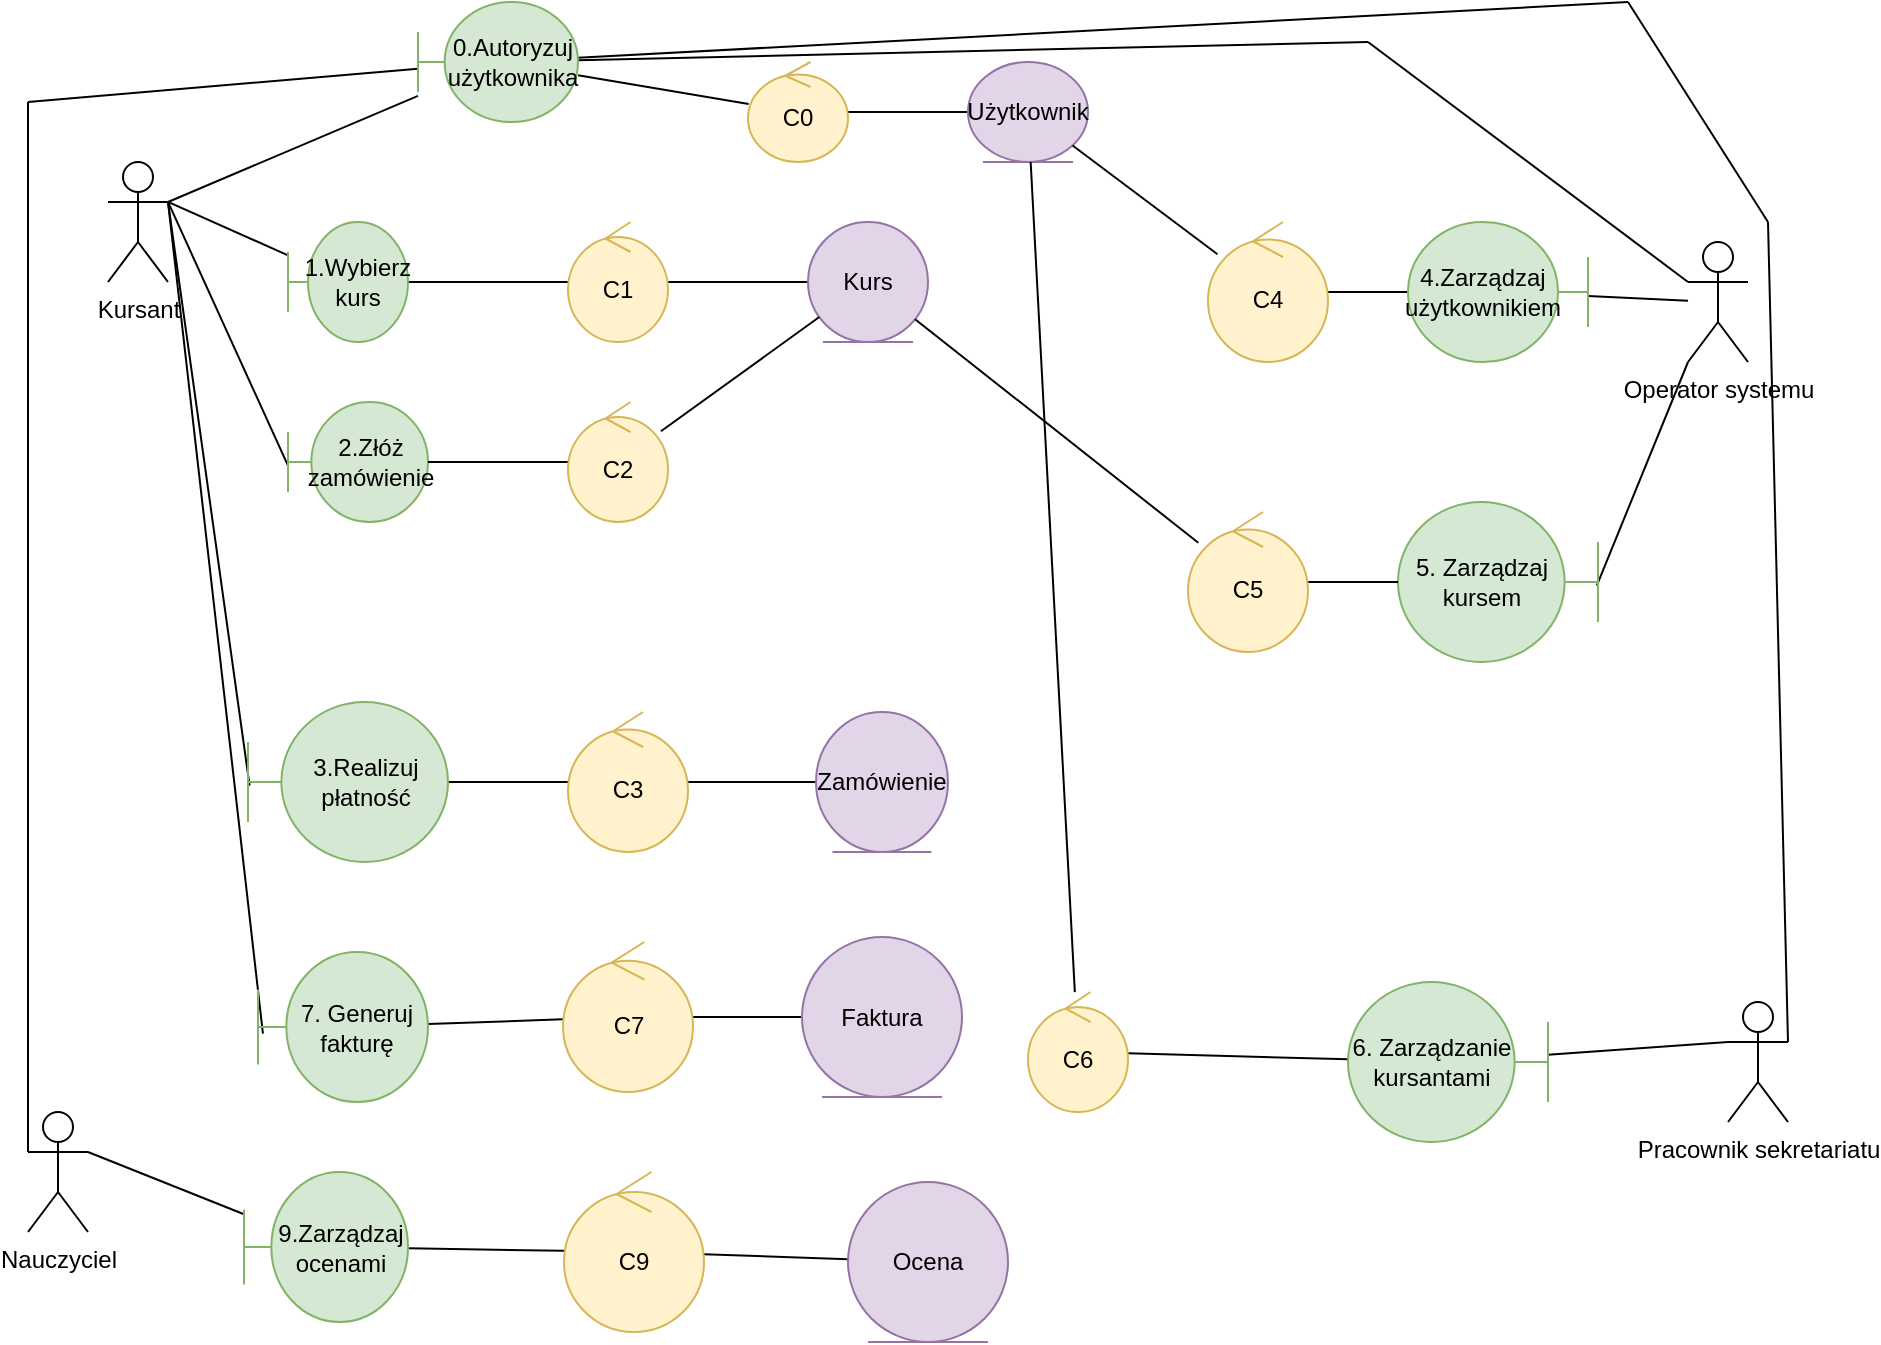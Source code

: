<mxfile version="18.0.6" type="device"><diagram id="US6ziiiD2Ii2z_myM0bT" name="Page-1"><mxGraphModel dx="1038" dy="571" grid="1" gridSize="10" guides="1" tooltips="1" connect="1" arrows="1" fold="1" page="1" pageScale="1" pageWidth="827" pageHeight="1169" math="0" shadow="0"><root><mxCell id="0"/><mxCell id="1" parent="0"/><mxCell id="WyCIzyEqe_b3k88j-k5O-12" style="rounded=0;orthogonalLoop=1;jettySize=auto;html=1;exitX=1;exitY=0.333;exitDx=0;exitDy=0;exitPerimeter=0;endArrow=none;endFill=0;" edge="1" parent="1" source="WyCIzyEqe_b3k88j-k5O-1" target="WyCIzyEqe_b3k88j-k5O-8"><mxGeometry relative="1" as="geometry"/></mxCell><mxCell id="WyCIzyEqe_b3k88j-k5O-18" style="edgeStyle=none;rounded=0;orthogonalLoop=1;jettySize=auto;html=1;exitX=1;exitY=0.333;exitDx=0;exitDy=0;exitPerimeter=0;endArrow=none;endFill=0;" edge="1" parent="1" source="WyCIzyEqe_b3k88j-k5O-1" target="WyCIzyEqe_b3k88j-k5O-17"><mxGeometry relative="1" as="geometry"/></mxCell><mxCell id="WyCIzyEqe_b3k88j-k5O-32" style="edgeStyle=none;rounded=0;orthogonalLoop=1;jettySize=auto;html=1;exitX=1;exitY=0.333;exitDx=0;exitDy=0;exitPerimeter=0;entryX=0;entryY=0.53;entryDx=0;entryDy=0;entryPerimeter=0;endArrow=none;endFill=0;" edge="1" parent="1" source="WyCIzyEqe_b3k88j-k5O-1" target="WyCIzyEqe_b3k88j-k5O-9"><mxGeometry relative="1" as="geometry"/></mxCell><mxCell id="WyCIzyEqe_b3k88j-k5O-41" style="edgeStyle=none;rounded=0;orthogonalLoop=1;jettySize=auto;html=1;exitX=1;exitY=0.333;exitDx=0;exitDy=0;exitPerimeter=0;entryX=0.008;entryY=0.523;entryDx=0;entryDy=0;entryPerimeter=0;endArrow=none;endFill=0;" edge="1" parent="1" source="WyCIzyEqe_b3k88j-k5O-1" target="WyCIzyEqe_b3k88j-k5O-10"><mxGeometry relative="1" as="geometry"/></mxCell><mxCell id="WyCIzyEqe_b3k88j-k5O-43" style="edgeStyle=none;rounded=0;orthogonalLoop=1;jettySize=auto;html=1;exitX=1;exitY=0.333;exitDx=0;exitDy=0;exitPerimeter=0;entryX=0.029;entryY=0.544;entryDx=0;entryDy=0;entryPerimeter=0;endArrow=none;endFill=0;" edge="1" parent="1" source="WyCIzyEqe_b3k88j-k5O-1" target="WyCIzyEqe_b3k88j-k5O-42"><mxGeometry relative="1" as="geometry"/></mxCell><mxCell id="WyCIzyEqe_b3k88j-k5O-1" value="Kursant" style="shape=umlActor;verticalLabelPosition=bottom;verticalAlign=top;html=1;outlineConnect=0;" vertex="1" parent="1"><mxGeometry x="60" y="80" width="30" height="60" as="geometry"/></mxCell><mxCell id="WyCIzyEqe_b3k88j-k5O-30" style="edgeStyle=none;rounded=0;orthogonalLoop=1;jettySize=auto;html=1;exitX=0;exitY=0.333;exitDx=0;exitDy=0;exitPerimeter=0;endArrow=none;endFill=0;" edge="1" parent="1" source="WyCIzyEqe_b3k88j-k5O-2"><mxGeometry relative="1" as="geometry"><mxPoint x="20" y="50" as="targetPoint"/></mxGeometry></mxCell><mxCell id="WyCIzyEqe_b3k88j-k5O-49" style="edgeStyle=none;rounded=0;orthogonalLoop=1;jettySize=auto;html=1;exitX=1;exitY=0.333;exitDx=0;exitDy=0;exitPerimeter=0;endArrow=none;endFill=0;" edge="1" parent="1" source="WyCIzyEqe_b3k88j-k5O-2" target="WyCIzyEqe_b3k88j-k5O-48"><mxGeometry relative="1" as="geometry"/></mxCell><mxCell id="WyCIzyEqe_b3k88j-k5O-2" value="Nauczyciel" style="shape=umlActor;verticalLabelPosition=bottom;verticalAlign=top;html=1;outlineConnect=0;" vertex="1" parent="1"><mxGeometry x="20" y="555" width="30" height="60" as="geometry"/></mxCell><mxCell id="WyCIzyEqe_b3k88j-k5O-21" style="edgeStyle=none;rounded=0;orthogonalLoop=1;jettySize=auto;html=1;exitX=1;exitY=0.333;exitDx=0;exitDy=0;exitPerimeter=0;endArrow=none;endFill=0;" edge="1" parent="1" source="WyCIzyEqe_b3k88j-k5O-4"><mxGeometry relative="1" as="geometry"><mxPoint x="890" y="110" as="targetPoint"/></mxGeometry></mxCell><mxCell id="WyCIzyEqe_b3k88j-k5O-56" style="edgeStyle=none;rounded=0;orthogonalLoop=1;jettySize=auto;html=1;exitX=0;exitY=0.333;exitDx=0;exitDy=0;exitPerimeter=0;endArrow=none;endFill=0;" edge="1" parent="1" source="WyCIzyEqe_b3k88j-k5O-4" target="WyCIzyEqe_b3k88j-k5O-55"><mxGeometry relative="1" as="geometry"/></mxCell><mxCell id="WyCIzyEqe_b3k88j-k5O-4" value="Pracownik sekretariatu&lt;br&gt;" style="shape=umlActor;verticalLabelPosition=bottom;verticalAlign=top;html=1;outlineConnect=0;" vertex="1" parent="1"><mxGeometry x="870" y="500" width="30" height="60" as="geometry"/></mxCell><mxCell id="WyCIzyEqe_b3k88j-k5O-19" style="edgeStyle=none;rounded=0;orthogonalLoop=1;jettySize=auto;html=1;exitX=0;exitY=0.333;exitDx=0;exitDy=0;exitPerimeter=0;endArrow=none;endFill=0;" edge="1" parent="1" source="WyCIzyEqe_b3k88j-k5O-5"><mxGeometry relative="1" as="geometry"><mxPoint x="690" y="20" as="targetPoint"/></mxGeometry></mxCell><mxCell id="WyCIzyEqe_b3k88j-k5O-63" style="edgeStyle=none;rounded=0;orthogonalLoop=1;jettySize=auto;html=1;endArrow=none;endFill=0;" edge="1" parent="1" source="WyCIzyEqe_b3k88j-k5O-5" target="WyCIzyEqe_b3k88j-k5O-62"><mxGeometry relative="1" as="geometry"/></mxCell><mxCell id="WyCIzyEqe_b3k88j-k5O-70" style="edgeStyle=none;rounded=0;orthogonalLoop=1;jettySize=auto;html=1;exitX=0;exitY=1;exitDx=0;exitDy=0;exitPerimeter=0;entryX=0.006;entryY=0.478;entryDx=0;entryDy=0;entryPerimeter=0;endArrow=none;endFill=0;" edge="1" parent="1" source="WyCIzyEqe_b3k88j-k5O-5" target="WyCIzyEqe_b3k88j-k5O-67"><mxGeometry relative="1" as="geometry"/></mxCell><mxCell id="WyCIzyEqe_b3k88j-k5O-5" value="Operator systemu" style="shape=umlActor;verticalLabelPosition=bottom;verticalAlign=top;html=1;outlineConnect=0;" vertex="1" parent="1"><mxGeometry x="850" y="120" width="30" height="60" as="geometry"/></mxCell><mxCell id="WyCIzyEqe_b3k88j-k5O-14" value="" style="edgeStyle=none;rounded=0;orthogonalLoop=1;jettySize=auto;html=1;endArrow=none;endFill=0;" edge="1" parent="1" source="WyCIzyEqe_b3k88j-k5O-8" target="WyCIzyEqe_b3k88j-k5O-13"><mxGeometry relative="1" as="geometry"/></mxCell><mxCell id="WyCIzyEqe_b3k88j-k5O-8" value="1.Wybierz kurs" style="shape=umlBoundary;whiteSpace=wrap;html=1;fillColor=#d5e8d4;strokeColor=#82b366;" vertex="1" parent="1"><mxGeometry x="150" y="110" width="60" height="60" as="geometry"/></mxCell><mxCell id="WyCIzyEqe_b3k88j-k5O-9" value="2.Złóż zamówienie" style="shape=umlBoundary;whiteSpace=wrap;html=1;fillColor=#d5e8d4;strokeColor=#82b366;" vertex="1" parent="1"><mxGeometry x="150" y="200" width="70" height="60" as="geometry"/></mxCell><mxCell id="WyCIzyEqe_b3k88j-k5O-38" style="edgeStyle=none;rounded=0;orthogonalLoop=1;jettySize=auto;html=1;endArrow=none;endFill=0;" edge="1" parent="1" source="WyCIzyEqe_b3k88j-k5O-10" target="WyCIzyEqe_b3k88j-k5O-37"><mxGeometry relative="1" as="geometry"/></mxCell><mxCell id="WyCIzyEqe_b3k88j-k5O-10" value="3.Realizuj płatność" style="shape=umlBoundary;whiteSpace=wrap;html=1;fillColor=#d5e8d4;strokeColor=#82b366;" vertex="1" parent="1"><mxGeometry x="130" y="350" width="100" height="80" as="geometry"/></mxCell><mxCell id="WyCIzyEqe_b3k88j-k5O-16" value="" style="edgeStyle=none;rounded=0;orthogonalLoop=1;jettySize=auto;html=1;endArrow=none;endFill=0;" edge="1" parent="1" source="WyCIzyEqe_b3k88j-k5O-13" target="WyCIzyEqe_b3k88j-k5O-15"><mxGeometry relative="1" as="geometry"/></mxCell><mxCell id="WyCIzyEqe_b3k88j-k5O-13" value="C1" style="ellipse;shape=umlControl;whiteSpace=wrap;html=1;fillColor=#fff2cc;strokeColor=#d6b656;" vertex="1" parent="1"><mxGeometry x="290" y="110" width="50" height="60" as="geometry"/></mxCell><mxCell id="WyCIzyEqe_b3k88j-k5O-15" value="Kurs" style="ellipse;shape=umlEntity;whiteSpace=wrap;html=1;fillColor=#e1d5e7;strokeColor=#9673a6;" vertex="1" parent="1"><mxGeometry x="410" y="110" width="60" height="60" as="geometry"/></mxCell><mxCell id="WyCIzyEqe_b3k88j-k5O-20" style="edgeStyle=none;rounded=0;orthogonalLoop=1;jettySize=auto;html=1;endArrow=none;endFill=0;" edge="1" parent="1" source="WyCIzyEqe_b3k88j-k5O-17"><mxGeometry relative="1" as="geometry"><mxPoint x="690" y="20" as="targetPoint"/></mxGeometry></mxCell><mxCell id="WyCIzyEqe_b3k88j-k5O-24" style="edgeStyle=none;rounded=0;orthogonalLoop=1;jettySize=auto;html=1;endArrow=none;endFill=0;" edge="1" parent="1" source="WyCIzyEqe_b3k88j-k5O-17"><mxGeometry relative="1" as="geometry"><mxPoint x="820" as="targetPoint"/></mxGeometry></mxCell><mxCell id="WyCIzyEqe_b3k88j-k5O-31" style="edgeStyle=none;rounded=0;orthogonalLoop=1;jettySize=auto;html=1;endArrow=none;endFill=0;" edge="1" parent="1" source="WyCIzyEqe_b3k88j-k5O-17"><mxGeometry relative="1" as="geometry"><mxPoint x="20" y="50" as="targetPoint"/></mxGeometry></mxCell><mxCell id="WyCIzyEqe_b3k88j-k5O-17" value="0.Autoryzuj&lt;br&gt;użytkownika&lt;br&gt;" style="shape=umlBoundary;whiteSpace=wrap;html=1;fillColor=#d5e8d4;strokeColor=#82b366;" vertex="1" parent="1"><mxGeometry x="215" width="80" height="60" as="geometry"/></mxCell><mxCell id="WyCIzyEqe_b3k88j-k5O-23" style="edgeStyle=none;rounded=0;orthogonalLoop=1;jettySize=auto;html=1;endArrow=none;endFill=0;" edge="1" parent="1"><mxGeometry relative="1" as="geometry"><mxPoint x="890" y="110" as="targetPoint"/><mxPoint x="820" as="sourcePoint"/></mxGeometry></mxCell><mxCell id="WyCIzyEqe_b3k88j-k5O-27" style="edgeStyle=none;rounded=0;orthogonalLoop=1;jettySize=auto;html=1;endArrow=none;endFill=0;" edge="1" parent="1" source="WyCIzyEqe_b3k88j-k5O-26" target="WyCIzyEqe_b3k88j-k5O-17"><mxGeometry relative="1" as="geometry"/></mxCell><mxCell id="WyCIzyEqe_b3k88j-k5O-29" style="edgeStyle=none;rounded=0;orthogonalLoop=1;jettySize=auto;html=1;entryX=0;entryY=0.5;entryDx=0;entryDy=0;endArrow=none;endFill=0;" edge="1" parent="1" source="WyCIzyEqe_b3k88j-k5O-26" target="WyCIzyEqe_b3k88j-k5O-28"><mxGeometry relative="1" as="geometry"/></mxCell><mxCell id="WyCIzyEqe_b3k88j-k5O-26" value="C0" style="ellipse;shape=umlControl;whiteSpace=wrap;html=1;fillColor=#fff2cc;strokeColor=#d6b656;" vertex="1" parent="1"><mxGeometry x="380" y="30" width="50" height="50" as="geometry"/></mxCell><mxCell id="WyCIzyEqe_b3k88j-k5O-28" value="Użytkownik" style="ellipse;shape=umlEntity;whiteSpace=wrap;html=1;fillColor=#e1d5e7;strokeColor=#9673a6;" vertex="1" parent="1"><mxGeometry x="490" y="30" width="60" height="50" as="geometry"/></mxCell><mxCell id="WyCIzyEqe_b3k88j-k5O-35" style="edgeStyle=none;rounded=0;orthogonalLoop=1;jettySize=auto;html=1;endArrow=none;endFill=0;" edge="1" parent="1" source="WyCIzyEqe_b3k88j-k5O-33" target="WyCIzyEqe_b3k88j-k5O-9"><mxGeometry relative="1" as="geometry"/></mxCell><mxCell id="WyCIzyEqe_b3k88j-k5O-36" style="edgeStyle=none;rounded=0;orthogonalLoop=1;jettySize=auto;html=1;endArrow=none;endFill=0;" edge="1" parent="1" source="WyCIzyEqe_b3k88j-k5O-33" target="WyCIzyEqe_b3k88j-k5O-15"><mxGeometry relative="1" as="geometry"/></mxCell><mxCell id="WyCIzyEqe_b3k88j-k5O-33" value="C2" style="ellipse;shape=umlControl;whiteSpace=wrap;html=1;fillColor=#fff2cc;strokeColor=#d6b656;" vertex="1" parent="1"><mxGeometry x="290" y="200" width="50" height="60" as="geometry"/></mxCell><mxCell id="WyCIzyEqe_b3k88j-k5O-40" style="edgeStyle=none;rounded=0;orthogonalLoop=1;jettySize=auto;html=1;endArrow=none;endFill=0;" edge="1" parent="1" source="WyCIzyEqe_b3k88j-k5O-37" target="WyCIzyEqe_b3k88j-k5O-39"><mxGeometry relative="1" as="geometry"/></mxCell><mxCell id="WyCIzyEqe_b3k88j-k5O-37" value="C3" style="ellipse;shape=umlControl;whiteSpace=wrap;html=1;fillColor=#fff2cc;strokeColor=#d6b656;" vertex="1" parent="1"><mxGeometry x="290" y="355" width="60" height="70" as="geometry"/></mxCell><mxCell id="WyCIzyEqe_b3k88j-k5O-39" value="Zamówienie" style="ellipse;shape=umlEntity;whiteSpace=wrap;html=1;fillColor=#e1d5e7;strokeColor=#9673a6;" vertex="1" parent="1"><mxGeometry x="414" y="355" width="66" height="70" as="geometry"/></mxCell><mxCell id="WyCIzyEqe_b3k88j-k5O-45" style="edgeStyle=none;rounded=0;orthogonalLoop=1;jettySize=auto;html=1;endArrow=none;endFill=0;" edge="1" parent="1" source="WyCIzyEqe_b3k88j-k5O-42" target="WyCIzyEqe_b3k88j-k5O-44"><mxGeometry relative="1" as="geometry"/></mxCell><mxCell id="WyCIzyEqe_b3k88j-k5O-42" value="7. Generuj fakturę" style="shape=umlBoundary;whiteSpace=wrap;html=1;fillColor=#d5e8d4;strokeColor=#82b366;" vertex="1" parent="1"><mxGeometry x="135" y="475" width="85" height="75" as="geometry"/></mxCell><mxCell id="WyCIzyEqe_b3k88j-k5O-47" style="edgeStyle=none;rounded=0;orthogonalLoop=1;jettySize=auto;html=1;endArrow=none;endFill=0;" edge="1" parent="1" source="WyCIzyEqe_b3k88j-k5O-44" target="WyCIzyEqe_b3k88j-k5O-46"><mxGeometry relative="1" as="geometry"/></mxCell><mxCell id="WyCIzyEqe_b3k88j-k5O-44" value="C7" style="ellipse;shape=umlControl;whiteSpace=wrap;html=1;fillColor=#fff2cc;strokeColor=#d6b656;" vertex="1" parent="1"><mxGeometry x="287.5" y="470" width="65" height="75" as="geometry"/></mxCell><mxCell id="WyCIzyEqe_b3k88j-k5O-46" value="Faktura" style="ellipse;shape=umlEntity;whiteSpace=wrap;html=1;fillColor=#e1d5e7;strokeColor=#9673a6;" vertex="1" parent="1"><mxGeometry x="407" y="467.5" width="80" height="80" as="geometry"/></mxCell><mxCell id="WyCIzyEqe_b3k88j-k5O-51" style="edgeStyle=none;rounded=0;orthogonalLoop=1;jettySize=auto;html=1;endArrow=none;endFill=0;" edge="1" parent="1" source="WyCIzyEqe_b3k88j-k5O-48" target="WyCIzyEqe_b3k88j-k5O-50"><mxGeometry relative="1" as="geometry"/></mxCell><mxCell id="WyCIzyEqe_b3k88j-k5O-48" value="9.Zarządzaj ocenami&lt;br&gt;" style="shape=umlBoundary;whiteSpace=wrap;html=1;fillColor=#d5e8d4;strokeColor=#82b366;" vertex="1" parent="1"><mxGeometry x="128" y="585" width="82" height="75" as="geometry"/></mxCell><mxCell id="WyCIzyEqe_b3k88j-k5O-53" style="edgeStyle=none;rounded=0;orthogonalLoop=1;jettySize=auto;html=1;endArrow=none;endFill=0;" edge="1" parent="1" source="WyCIzyEqe_b3k88j-k5O-50" target="WyCIzyEqe_b3k88j-k5O-52"><mxGeometry relative="1" as="geometry"/></mxCell><mxCell id="WyCIzyEqe_b3k88j-k5O-50" value="C9" style="ellipse;shape=umlControl;whiteSpace=wrap;html=1;fillColor=#fff2cc;strokeColor=#d6b656;" vertex="1" parent="1"><mxGeometry x="288" y="585" width="70" height="80" as="geometry"/></mxCell><mxCell id="WyCIzyEqe_b3k88j-k5O-52" value="Ocena" style="ellipse;shape=umlEntity;whiteSpace=wrap;html=1;fillColor=#e1d5e7;strokeColor=#9673a6;" vertex="1" parent="1"><mxGeometry x="430" y="590" width="80" height="80" as="geometry"/></mxCell><mxCell id="WyCIzyEqe_b3k88j-k5O-58" style="edgeStyle=none;rounded=0;orthogonalLoop=1;jettySize=auto;html=1;endArrow=none;endFill=0;" edge="1" parent="1" source="WyCIzyEqe_b3k88j-k5O-55" target="WyCIzyEqe_b3k88j-k5O-57"><mxGeometry relative="1" as="geometry"/></mxCell><mxCell id="WyCIzyEqe_b3k88j-k5O-55" value="6. Zarządzanie kursantami" style="shape=umlBoundary;whiteSpace=wrap;html=1;direction=west;fillColor=#d5e8d4;strokeColor=#82b366;" vertex="1" parent="1"><mxGeometry x="680" y="490" width="100" height="80" as="geometry"/></mxCell><mxCell id="WyCIzyEqe_b3k88j-k5O-60" style="edgeStyle=none;rounded=0;orthogonalLoop=1;jettySize=auto;html=1;endArrow=none;endFill=0;" edge="1" parent="1" source="WyCIzyEqe_b3k88j-k5O-57" target="WyCIzyEqe_b3k88j-k5O-28"><mxGeometry relative="1" as="geometry"/></mxCell><mxCell id="WyCIzyEqe_b3k88j-k5O-57" value="C6" style="ellipse;shape=umlControl;whiteSpace=wrap;html=1;fillColor=#fff2cc;strokeColor=#d6b656;" vertex="1" parent="1"><mxGeometry x="520" y="495" width="50" height="60" as="geometry"/></mxCell><mxCell id="WyCIzyEqe_b3k88j-k5O-65" style="edgeStyle=none;rounded=0;orthogonalLoop=1;jettySize=auto;html=1;endArrow=none;endFill=0;" edge="1" parent="1" source="WyCIzyEqe_b3k88j-k5O-62" target="WyCIzyEqe_b3k88j-k5O-64"><mxGeometry relative="1" as="geometry"/></mxCell><mxCell id="WyCIzyEqe_b3k88j-k5O-62" value="4.Zarządzaj użytkownikiem" style="shape=umlBoundary;whiteSpace=wrap;html=1;direction=west;fillColor=#d5e8d4;strokeColor=#82b366;" vertex="1" parent="1"><mxGeometry x="710" y="110" width="90" height="70" as="geometry"/></mxCell><mxCell id="WyCIzyEqe_b3k88j-k5O-66" style="edgeStyle=none;rounded=0;orthogonalLoop=1;jettySize=auto;html=1;endArrow=none;endFill=0;" edge="1" parent="1" source="WyCIzyEqe_b3k88j-k5O-64" target="WyCIzyEqe_b3k88j-k5O-28"><mxGeometry relative="1" as="geometry"/></mxCell><mxCell id="WyCIzyEqe_b3k88j-k5O-64" value="C4" style="ellipse;shape=umlControl;whiteSpace=wrap;html=1;fillColor=#fff2cc;strokeColor=#d6b656;" vertex="1" parent="1"><mxGeometry x="610" y="110" width="60" height="70" as="geometry"/></mxCell><mxCell id="WyCIzyEqe_b3k88j-k5O-67" value="5. Zarządzaj kursem" style="shape=umlBoundary;whiteSpace=wrap;html=1;direction=west;fillColor=#d5e8d4;strokeColor=#82b366;" vertex="1" parent="1"><mxGeometry x="705" y="250" width="100" height="80" as="geometry"/></mxCell><mxCell id="WyCIzyEqe_b3k88j-k5O-71" style="edgeStyle=none;rounded=0;orthogonalLoop=1;jettySize=auto;html=1;endArrow=none;endFill=0;" edge="1" parent="1" source="WyCIzyEqe_b3k88j-k5O-68" target="WyCIzyEqe_b3k88j-k5O-67"><mxGeometry relative="1" as="geometry"/></mxCell><mxCell id="WyCIzyEqe_b3k88j-k5O-72" style="edgeStyle=none;rounded=0;orthogonalLoop=1;jettySize=auto;html=1;endArrow=none;endFill=0;" edge="1" parent="1" source="WyCIzyEqe_b3k88j-k5O-68" target="WyCIzyEqe_b3k88j-k5O-15"><mxGeometry relative="1" as="geometry"/></mxCell><mxCell id="WyCIzyEqe_b3k88j-k5O-68" value="C5" style="ellipse;shape=umlControl;whiteSpace=wrap;html=1;fillColor=#fff2cc;strokeColor=#d6b656;" vertex="1" parent="1"><mxGeometry x="600" y="255" width="60" height="70" as="geometry"/></mxCell></root></mxGraphModel></diagram></mxfile>